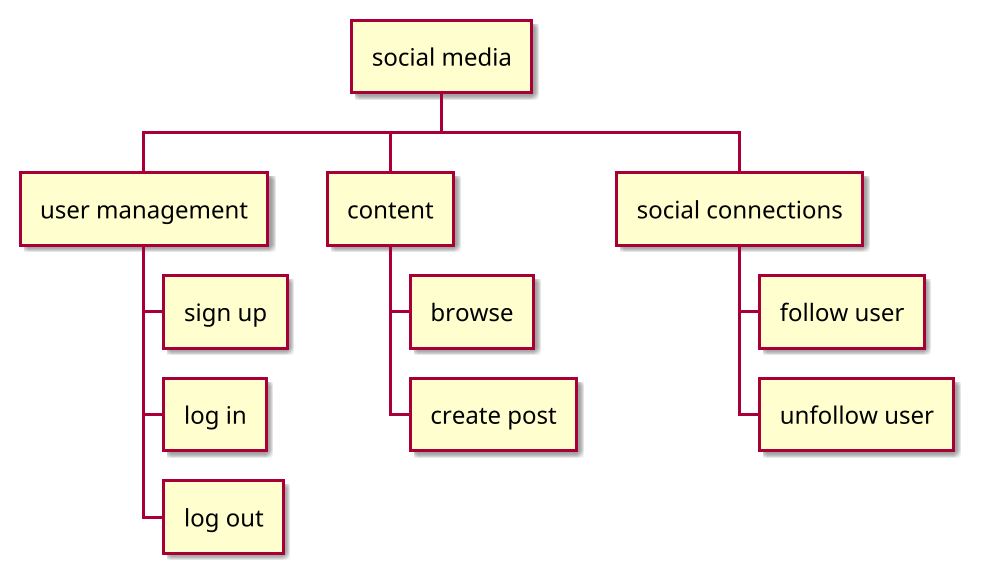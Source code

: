 @startwbs
scale 2
skin rose

+ social media
++ user management
+++ sign up
+++ log in
+++ log out
++ content
+++ browse
+++ create post
++ social connections
+++ follow user
+++ unfollow user
@endwbs
